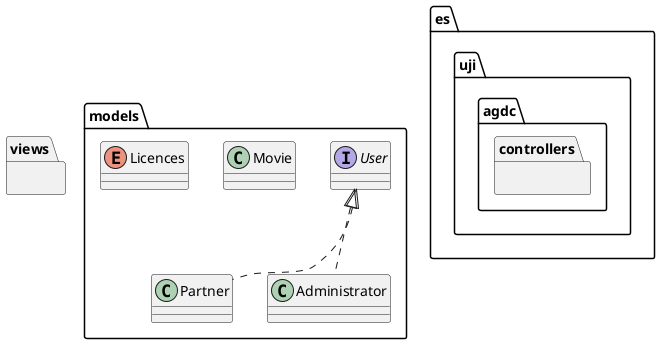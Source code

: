 @startuml

package models {
    interface User
    class Partner implements User
    class Administrator implements User
    class Movie
    enum Licences
}

package views {

}

package es.uji.agdc.controllers {

}

@enduml